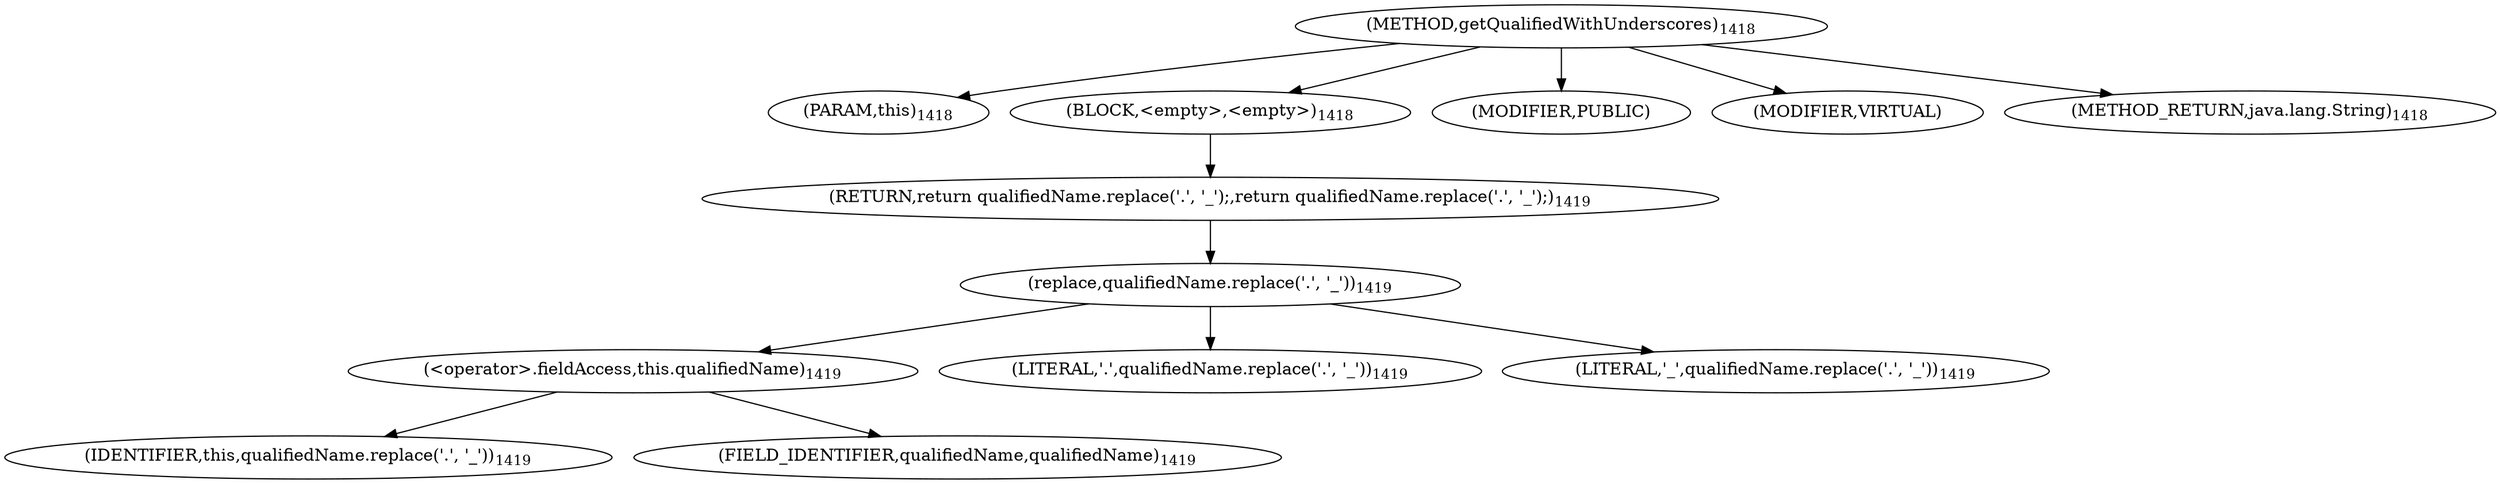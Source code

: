 digraph "getQualifiedWithUnderscores" {  
"3482" [label = <(METHOD,getQualifiedWithUnderscores)<SUB>1418</SUB>> ]
"3483" [label = <(PARAM,this)<SUB>1418</SUB>> ]
"3484" [label = <(BLOCK,&lt;empty&gt;,&lt;empty&gt;)<SUB>1418</SUB>> ]
"3485" [label = <(RETURN,return qualifiedName.replace('.', '_');,return qualifiedName.replace('.', '_');)<SUB>1419</SUB>> ]
"3486" [label = <(replace,qualifiedName.replace('.', '_'))<SUB>1419</SUB>> ]
"3487" [label = <(&lt;operator&gt;.fieldAccess,this.qualifiedName)<SUB>1419</SUB>> ]
"3488" [label = <(IDENTIFIER,this,qualifiedName.replace('.', '_'))<SUB>1419</SUB>> ]
"3489" [label = <(FIELD_IDENTIFIER,qualifiedName,qualifiedName)<SUB>1419</SUB>> ]
"3490" [label = <(LITERAL,'.',qualifiedName.replace('.', '_'))<SUB>1419</SUB>> ]
"3491" [label = <(LITERAL,'_',qualifiedName.replace('.', '_'))<SUB>1419</SUB>> ]
"3492" [label = <(MODIFIER,PUBLIC)> ]
"3493" [label = <(MODIFIER,VIRTUAL)> ]
"3494" [label = <(METHOD_RETURN,java.lang.String)<SUB>1418</SUB>> ]
  "3482" -> "3483" 
  "3482" -> "3484" 
  "3482" -> "3492" 
  "3482" -> "3493" 
  "3482" -> "3494" 
  "3484" -> "3485" 
  "3485" -> "3486" 
  "3486" -> "3487" 
  "3486" -> "3490" 
  "3486" -> "3491" 
  "3487" -> "3488" 
  "3487" -> "3489" 
}
